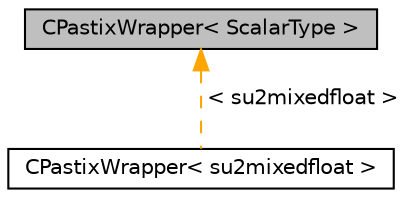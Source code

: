 digraph "CPastixWrapper&lt; ScalarType &gt;"
{
 // LATEX_PDF_SIZE
  edge [fontname="Helvetica",fontsize="10",labelfontname="Helvetica",labelfontsize="10"];
  node [fontname="Helvetica",fontsize="10",shape=record];
  Node1 [label="CPastixWrapper\< ScalarType \>",height=0.2,width=0.4,color="black", fillcolor="grey75", style="filled", fontcolor="black",tooltip="Wrapper class that converts between SU2 sparse format and PaStiX format and simplifies calls to the e..."];
  Node1 -> Node2 [dir="back",color="orange",fontsize="10",style="dashed",label=" \< su2mixedfloat \>" ,fontname="Helvetica"];
  Node2 [label="CPastixWrapper\< su2mixedfloat \>",height=0.2,width=0.4,color="black", fillcolor="white", style="filled",URL="$classCPastixWrapper.html",tooltip=" "];
}

